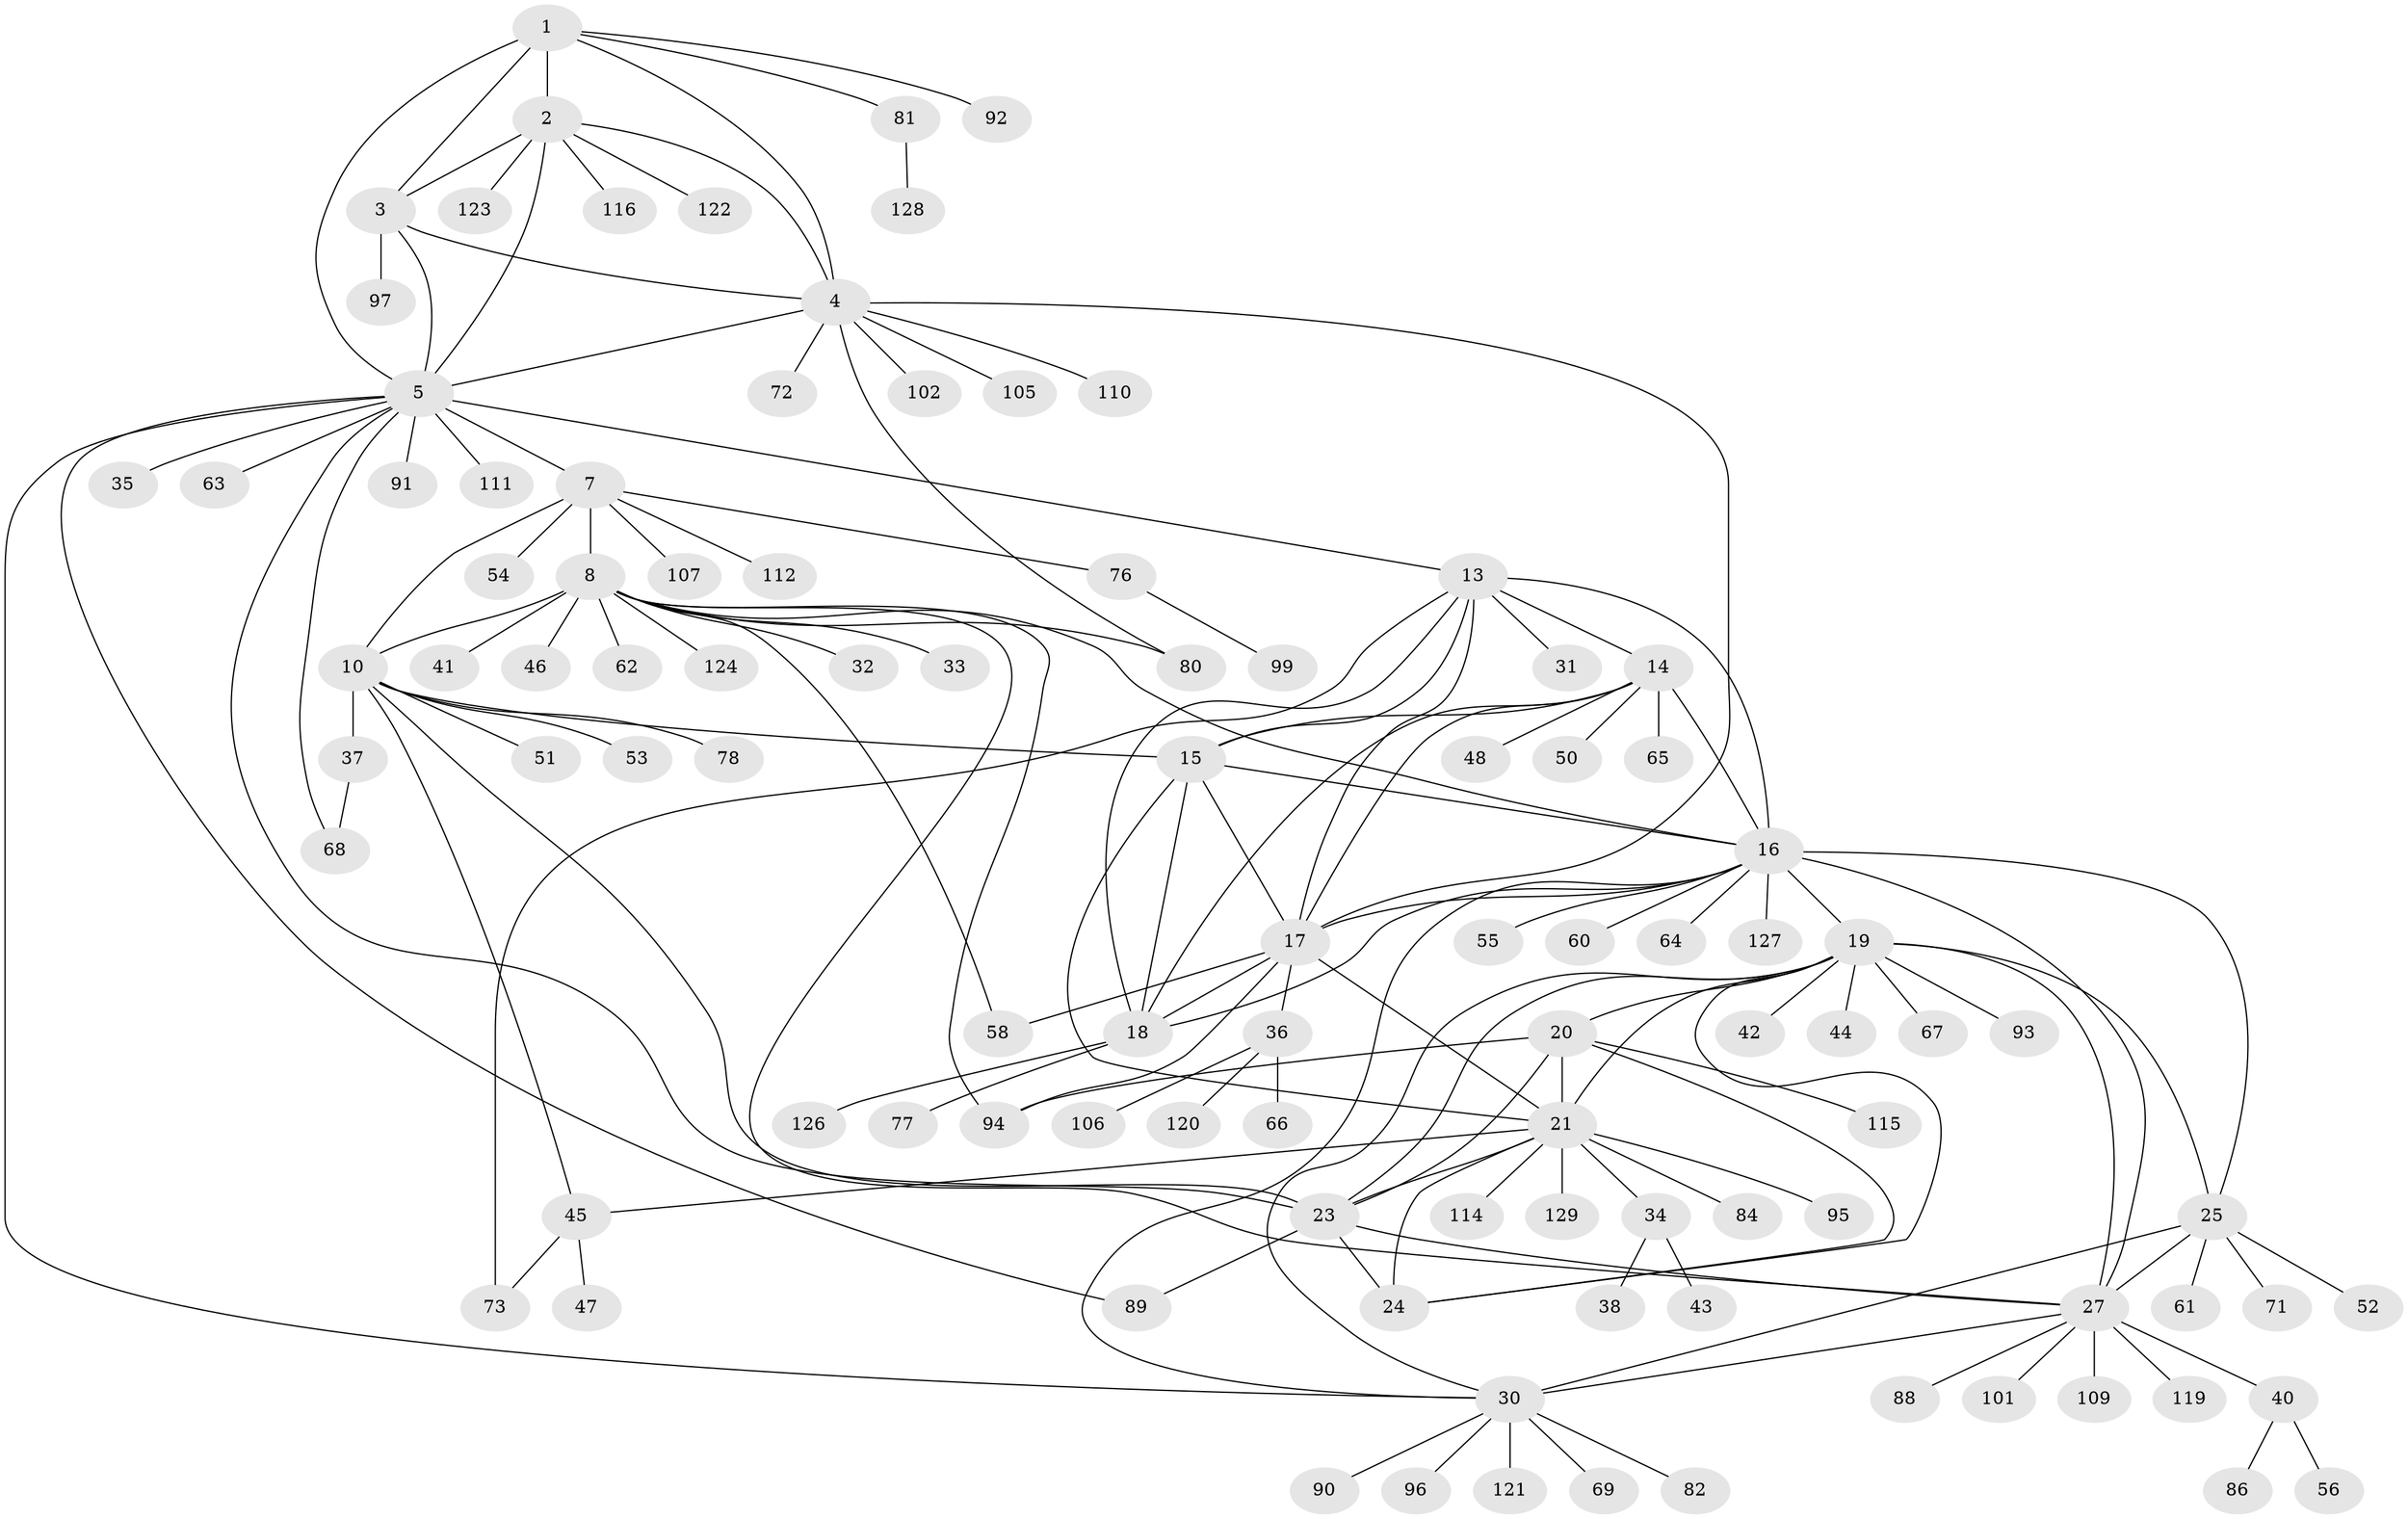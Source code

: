 // original degree distribution, {7: 0.03875968992248062, 9: 0.06976744186046512, 12: 0.015503875968992248, 11: 0.015503875968992248, 6: 0.023255813953488372, 15: 0.007751937984496124, 8: 0.03875968992248062, 10: 0.015503875968992248, 5: 0.015503875968992248, 1: 0.5968992248062015, 4: 0.015503875968992248, 2: 0.11627906976744186, 3: 0.031007751937984496}
// Generated by graph-tools (version 1.1) at 2025/42/03/06/25 10:42:10]
// undirected, 101 vertices, 147 edges
graph export_dot {
graph [start="1"]
  node [color=gray90,style=filled];
  1;
  2 [super="+98"];
  3 [super="+85"];
  4 [super="+57"];
  5 [super="+6"];
  7 [super="+9"];
  8 [super="+11"];
  10 [super="+12"];
  13 [super="+125"];
  14 [super="+70"];
  15 [super="+118"];
  16 [super="+26"];
  17 [super="+83"];
  18 [super="+75"];
  19 [super="+28"];
  20 [super="+117"];
  21 [super="+22"];
  23 [super="+74"];
  24;
  25 [super="+103"];
  27 [super="+29"];
  30 [super="+59"];
  31;
  32;
  33;
  34 [super="+100"];
  35;
  36 [super="+39"];
  37;
  38;
  40 [super="+49"];
  41;
  42;
  43;
  44;
  45 [super="+87"];
  46;
  47;
  48;
  50;
  51;
  52;
  53;
  54;
  55;
  56;
  58;
  60;
  61;
  62;
  63;
  64;
  65;
  66;
  67;
  68;
  69;
  71;
  72;
  73;
  76 [super="+113"];
  77 [super="+79"];
  78;
  80;
  81 [super="+104"];
  82;
  84 [super="+108"];
  86;
  88;
  89;
  90;
  91;
  92;
  93;
  94;
  95;
  96;
  97;
  99;
  101;
  102;
  105;
  106;
  107;
  109;
  110;
  111;
  112;
  114;
  115;
  116;
  119;
  120;
  121;
  122;
  123;
  124;
  126;
  127;
  128;
  129;
  1 -- 2;
  1 -- 3;
  1 -- 4;
  1 -- 5 [weight=2];
  1 -- 81;
  1 -- 92;
  2 -- 3;
  2 -- 4;
  2 -- 5 [weight=2];
  2 -- 116;
  2 -- 122;
  2 -- 123;
  3 -- 4;
  3 -- 5 [weight=2];
  3 -- 97;
  4 -- 5 [weight=2];
  4 -- 17;
  4 -- 72;
  4 -- 80;
  4 -- 102;
  4 -- 105;
  4 -- 110;
  5 -- 23;
  5 -- 68;
  5 -- 91;
  5 -- 35;
  5 -- 111;
  5 -- 89;
  5 -- 30;
  5 -- 63;
  5 -- 13;
  5 -- 7;
  7 -- 8 [weight=4];
  7 -- 10 [weight=4];
  7 -- 107;
  7 -- 112;
  7 -- 54;
  7 -- 76;
  8 -- 10 [weight=4];
  8 -- 32;
  8 -- 33;
  8 -- 41;
  8 -- 46;
  8 -- 58;
  8 -- 62;
  8 -- 80;
  8 -- 94;
  8 -- 124;
  8 -- 16;
  8 -- 27;
  10 -- 37;
  10 -- 53;
  10 -- 78;
  10 -- 51;
  10 -- 23;
  10 -- 45;
  10 -- 15;
  13 -- 14;
  13 -- 15;
  13 -- 16;
  13 -- 17;
  13 -- 18;
  13 -- 31;
  13 -- 73;
  14 -- 15;
  14 -- 16;
  14 -- 17;
  14 -- 18;
  14 -- 48;
  14 -- 50;
  14 -- 65;
  15 -- 16;
  15 -- 17;
  15 -- 18;
  15 -- 21;
  16 -- 17;
  16 -- 18;
  16 -- 55;
  16 -- 60;
  16 -- 64;
  16 -- 127;
  16 -- 25;
  16 -- 27 [weight=2];
  16 -- 30;
  16 -- 19;
  17 -- 18;
  17 -- 36;
  17 -- 58;
  17 -- 94;
  17 -- 21;
  18 -- 77;
  18 -- 126;
  19 -- 20;
  19 -- 21 [weight=2];
  19 -- 23;
  19 -- 24;
  19 -- 67;
  19 -- 42;
  19 -- 44;
  19 -- 93;
  19 -- 25;
  19 -- 27 [weight=2];
  19 -- 30;
  20 -- 21 [weight=2];
  20 -- 23;
  20 -- 24;
  20 -- 115;
  20 -- 94;
  21 -- 23 [weight=2];
  21 -- 24 [weight=2];
  21 -- 45;
  21 -- 95;
  21 -- 114;
  21 -- 129;
  21 -- 34;
  21 -- 84;
  23 -- 24;
  23 -- 89;
  23 -- 27;
  25 -- 27 [weight=2];
  25 -- 30;
  25 -- 52;
  25 -- 61;
  25 -- 71;
  27 -- 30 [weight=2];
  27 -- 88;
  27 -- 101;
  27 -- 119;
  27 -- 40;
  27 -- 109;
  30 -- 69;
  30 -- 82;
  30 -- 90;
  30 -- 96;
  30 -- 121;
  34 -- 38;
  34 -- 43;
  36 -- 106;
  36 -- 120;
  36 -- 66;
  37 -- 68;
  40 -- 56;
  40 -- 86;
  45 -- 47;
  45 -- 73;
  76 -- 99;
  81 -- 128;
}
